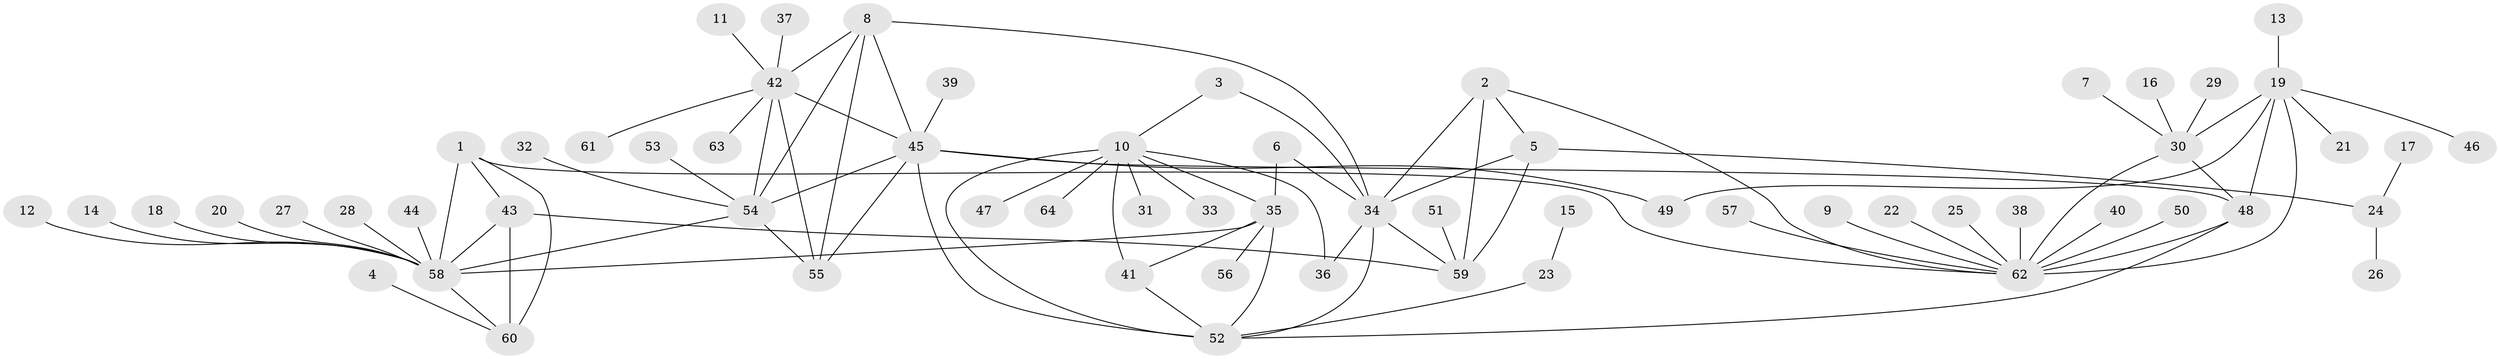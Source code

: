 // original degree distribution, {7: 0.0380952380952381, 6: 0.047619047619047616, 8: 0.0380952380952381, 14: 0.01904761904761905, 11: 0.009523809523809525, 4: 0.02857142857142857, 5: 0.01904761904761905, 9: 0.0380952380952381, 10: 0.009523809523809525, 1: 0.6476190476190476, 3: 0.009523809523809525, 2: 0.09523809523809523}
// Generated by graph-tools (version 1.1) at 2025/37/03/04/25 23:37:48]
// undirected, 64 vertices, 91 edges
graph export_dot {
  node [color=gray90,style=filled];
  1;
  2;
  3;
  4;
  5;
  6;
  7;
  8;
  9;
  10;
  11;
  12;
  13;
  14;
  15;
  16;
  17;
  18;
  19;
  20;
  21;
  22;
  23;
  24;
  25;
  26;
  27;
  28;
  29;
  30;
  31;
  32;
  33;
  34;
  35;
  36;
  37;
  38;
  39;
  40;
  41;
  42;
  43;
  44;
  45;
  46;
  47;
  48;
  49;
  50;
  51;
  52;
  53;
  54;
  55;
  56;
  57;
  58;
  59;
  60;
  61;
  62;
  63;
  64;
  1 -- 43 [weight=1.0];
  1 -- 58 [weight=1.0];
  1 -- 60 [weight=2.0];
  1 -- 62 [weight=1.0];
  2 -- 5 [weight=2.0];
  2 -- 34 [weight=2.0];
  2 -- 59 [weight=2.0];
  2 -- 62 [weight=1.0];
  3 -- 10 [weight=1.0];
  3 -- 34 [weight=1.0];
  4 -- 60 [weight=1.0];
  5 -- 24 [weight=1.0];
  5 -- 34 [weight=1.0];
  5 -- 59 [weight=1.0];
  6 -- 34 [weight=1.0];
  6 -- 35 [weight=1.0];
  7 -- 30 [weight=1.0];
  8 -- 34 [weight=1.0];
  8 -- 42 [weight=1.0];
  8 -- 45 [weight=1.0];
  8 -- 54 [weight=1.0];
  8 -- 55 [weight=1.0];
  9 -- 62 [weight=1.0];
  10 -- 31 [weight=1.0];
  10 -- 33 [weight=1.0];
  10 -- 35 [weight=2.0];
  10 -- 36 [weight=1.0];
  10 -- 41 [weight=2.0];
  10 -- 47 [weight=1.0];
  10 -- 52 [weight=2.0];
  10 -- 64 [weight=1.0];
  11 -- 42 [weight=1.0];
  12 -- 58 [weight=1.0];
  13 -- 19 [weight=1.0];
  14 -- 58 [weight=1.0];
  15 -- 23 [weight=1.0];
  16 -- 30 [weight=1.0];
  17 -- 24 [weight=1.0];
  18 -- 58 [weight=1.0];
  19 -- 21 [weight=1.0];
  19 -- 30 [weight=2.0];
  19 -- 46 [weight=1.0];
  19 -- 48 [weight=2.0];
  19 -- 49 [weight=1.0];
  19 -- 62 [weight=2.0];
  20 -- 58 [weight=1.0];
  22 -- 62 [weight=1.0];
  23 -- 52 [weight=1.0];
  24 -- 26 [weight=1.0];
  25 -- 62 [weight=1.0];
  27 -- 58 [weight=1.0];
  28 -- 58 [weight=1.0];
  29 -- 30 [weight=1.0];
  30 -- 48 [weight=1.0];
  30 -- 62 [weight=1.0];
  32 -- 54 [weight=1.0];
  34 -- 36 [weight=1.0];
  34 -- 52 [weight=1.0];
  34 -- 59 [weight=1.0];
  35 -- 41 [weight=1.0];
  35 -- 52 [weight=1.0];
  35 -- 56 [weight=1.0];
  35 -- 58 [weight=1.0];
  37 -- 42 [weight=1.0];
  38 -- 62 [weight=1.0];
  39 -- 45 [weight=1.0];
  40 -- 62 [weight=1.0];
  41 -- 52 [weight=1.0];
  42 -- 45 [weight=1.0];
  42 -- 54 [weight=1.0];
  42 -- 55 [weight=1.0];
  42 -- 61 [weight=1.0];
  42 -- 63 [weight=1.0];
  43 -- 58 [weight=1.0];
  43 -- 59 [weight=1.0];
  43 -- 60 [weight=2.0];
  44 -- 58 [weight=1.0];
  45 -- 48 [weight=1.0];
  45 -- 49 [weight=1.0];
  45 -- 52 [weight=1.0];
  45 -- 54 [weight=1.0];
  45 -- 55 [weight=1.0];
  48 -- 52 [weight=1.0];
  48 -- 62 [weight=1.0];
  50 -- 62 [weight=1.0];
  51 -- 59 [weight=1.0];
  53 -- 54 [weight=1.0];
  54 -- 55 [weight=1.0];
  54 -- 58 [weight=1.0];
  57 -- 62 [weight=1.0];
  58 -- 60 [weight=2.0];
}
